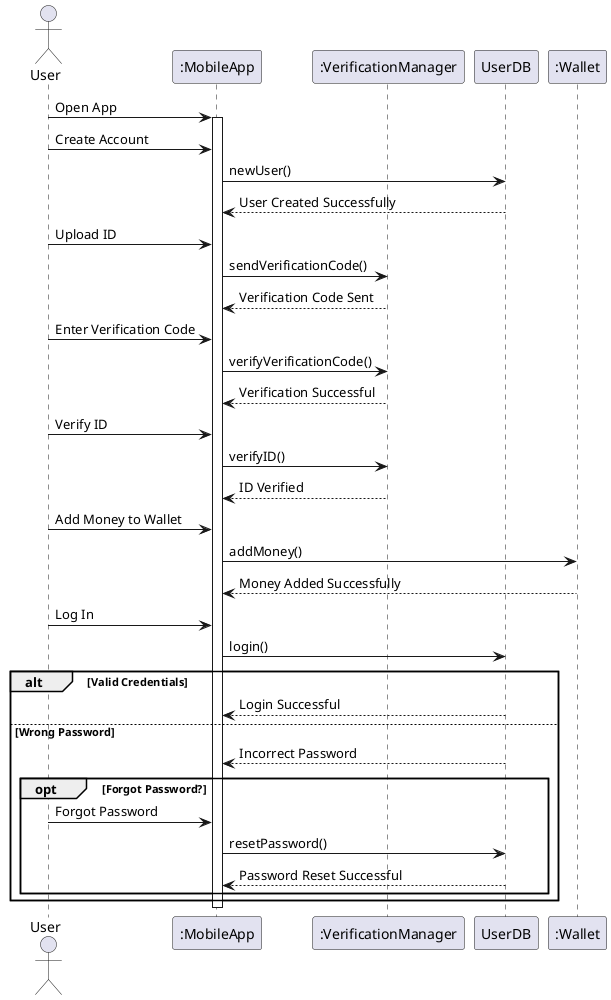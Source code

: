 @startuml

actor User
participant ":MobileApp"
participant ":VerificationManager"
participant UserDB
participant ":Wallet"

User -> ":MobileApp": Open App
activate ":MobileApp"

User -> ":MobileApp": Create Account
":MobileApp" -> UserDB: newUser()
UserDB --> ":MobileApp": User Created Successfully

User -> ":MobileApp": Upload ID
":MobileApp" -> ":VerificationManager": sendVerificationCode()
":VerificationManager" --> ":MobileApp": Verification Code Sent

User -> ":MobileApp": Enter Verification Code
":MobileApp" -> ":VerificationManager": verifyVerificationCode()
":VerificationManager" --> ":MobileApp": Verification Successful

User -> ":MobileApp": Verify ID
":MobileApp" -> ":VerificationManager": verifyID()
":VerificationManager" --> ":MobileApp": ID Verified

User -> ":MobileApp": Add Money to Wallet
":MobileApp" -> ":Wallet": addMoney()
":Wallet" --> ":MobileApp": Money Added Successfully

User -> ":MobileApp": Log In
":MobileApp" -> UserDB: login()
alt Valid Credentials
    UserDB --> ":MobileApp": Login Successful
else Wrong Password
    UserDB --> ":MobileApp": Incorrect Password
    opt Forgot Password?
        User -> ":MobileApp": Forgot Password
        ":MobileApp" -> UserDB: resetPassword()
        UserDB --> ":MobileApp": Password Reset Successful
    end
end

deactivate ":MobileApp"

@enduml
